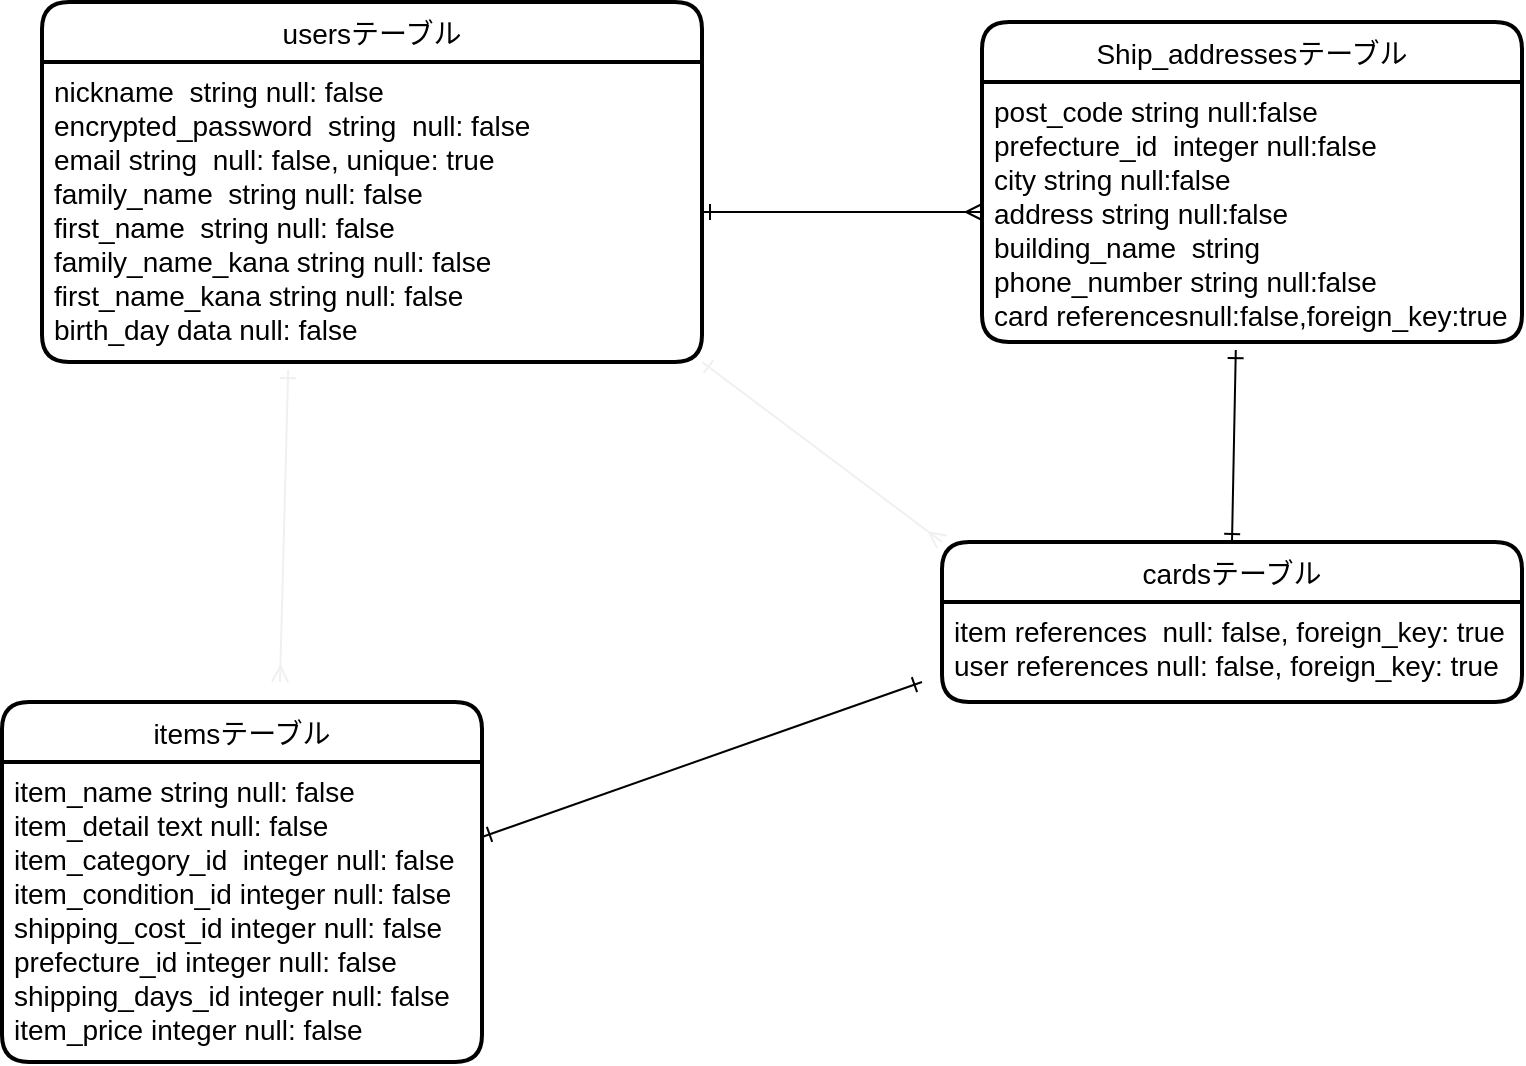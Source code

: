 <mxfile>
    <diagram id="b-1jcsqDYMidQyIbrkRD" name="ページ1">
        <mxGraphModel dx="917" dy="907" grid="1" gridSize="10" guides="1" tooltips="1" connect="1" arrows="1" fold="1" page="1" pageScale="1" pageWidth="827" pageHeight="1169" math="0" shadow="0">
            <root>
                <mxCell id="0"/>
                <mxCell id="1" parent="0"/>
                <mxCell id="85_vzhjiqKF4pWe78QdD-1" value="usersテーブル" style="swimlane;childLayout=stackLayout;horizontal=1;startSize=30;horizontalStack=0;rounded=1;fontSize=14;fontStyle=0;strokeWidth=2;resizeParent=0;resizeLast=1;shadow=0;dashed=0;align=center;" parent="1" vertex="1">
                    <mxGeometry x="30" y="100" width="330" height="180" as="geometry"/>
                </mxCell>
                <mxCell id="85_vzhjiqKF4pWe78QdD-2" value="nickname  string null: false               &#10;encrypted_password  string  null: false&#10;email string  null: false, unique: true &#10;family_name  string null: false&#10;first_name  string null: false&#10;family_name_kana string null: false            &#10;first_name_kana string null: false &#10;birth_day data null: false     " style="align=left;strokeColor=none;fillColor=none;spacingLeft=4;fontSize=14;verticalAlign=top;resizable=0;rotatable=0;part=1;" parent="85_vzhjiqKF4pWe78QdD-1" vertex="1">
                    <mxGeometry y="30" width="330" height="150" as="geometry"/>
                </mxCell>
                <mxCell id="3" style="edgeStyle=none;html=1;exitX=0.5;exitY=0;exitDx=0;exitDy=0;entryX=0.47;entryY=1.031;entryDx=0;entryDy=0;entryPerimeter=0;startArrow=ERone;startFill=0;endArrow=ERone;endFill=0;" parent="1" source="85_vzhjiqKF4pWe78QdD-5" target="85_vzhjiqKF4pWe78QdD-11" edge="1">
                    <mxGeometry relative="1" as="geometry"/>
                </mxCell>
                <mxCell id="85_vzhjiqKF4pWe78QdD-5" value="cardsテーブル" style="swimlane;childLayout=stackLayout;horizontal=1;startSize=30;horizontalStack=0;rounded=1;fontSize=14;fontStyle=0;strokeWidth=2;resizeParent=0;resizeLast=1;shadow=0;dashed=0;align=center;" parent="1" vertex="1">
                    <mxGeometry x="480" y="370" width="290" height="80" as="geometry"/>
                </mxCell>
                <mxCell id="85_vzhjiqKF4pWe78QdD-6" value="item references  null: false, foreign_key: true&#10;user references null: false, foreign_key: true" style="align=left;strokeColor=none;fillColor=none;spacingLeft=4;fontSize=14;verticalAlign=top;resizable=0;rotatable=0;part=1;" parent="85_vzhjiqKF4pWe78QdD-5" vertex="1">
                    <mxGeometry y="30" width="290" height="50" as="geometry"/>
                </mxCell>
                <mxCell id="85_vzhjiqKF4pWe78QdD-8" value="itemsテーブル" style="swimlane;childLayout=stackLayout;horizontal=1;startSize=30;horizontalStack=0;rounded=1;fontSize=14;fontStyle=0;strokeWidth=2;resizeParent=0;resizeLast=1;shadow=0;dashed=0;align=center;" parent="1" vertex="1">
                    <mxGeometry x="10" y="450" width="240" height="180" as="geometry"/>
                </mxCell>
                <mxCell id="85_vzhjiqKF4pWe78QdD-9" value="item_name string null: false     &#10;item_detail text null: false                  &#10;item_category_id  integer null: false&#10;item_condition_id integer null: false&#10;shipping_cost_id integer null: false&#10;prefecture_id integer null: false               &#10;shipping_days_id integer null: false&#10;item_price integer null: false   " style="align=left;strokeColor=none;fillColor=none;spacingLeft=4;fontSize=14;verticalAlign=top;resizable=0;rotatable=0;part=1;" parent="85_vzhjiqKF4pWe78QdD-8" vertex="1">
                    <mxGeometry y="30" width="240" height="150" as="geometry"/>
                </mxCell>
                <mxCell id="85_vzhjiqKF4pWe78QdD-10" value="Ship_addressesテーブル" style="swimlane;childLayout=stackLayout;horizontal=1;startSize=30;horizontalStack=0;rounded=1;fontSize=14;fontStyle=0;strokeWidth=2;resizeParent=0;resizeLast=1;shadow=0;dashed=0;align=center;" parent="1" vertex="1">
                    <mxGeometry x="500" y="110" width="270" height="160" as="geometry"/>
                </mxCell>
                <mxCell id="85_vzhjiqKF4pWe78QdD-11" value="post_code string null:false                  &#10;prefecture_id  integer null:false             &#10;city string null:false                  &#10;address string null:false                  &#10;building_name  string&#10;phone_number string null:false                  &#10;card referencesnull:false,foreign_key:true" style="align=left;strokeColor=none;fillColor=none;spacingLeft=4;fontSize=14;verticalAlign=top;resizable=0;rotatable=0;part=1;" parent="85_vzhjiqKF4pWe78QdD-10" vertex="1">
                    <mxGeometry y="30" width="270" height="130" as="geometry"/>
                </mxCell>
                <mxCell id="85_vzhjiqKF4pWe78QdD-14" style="edgeStyle=none;html=1;fontSize=14;strokeWidth=1;startArrow=ERone;startFill=0;endArrow=ERmany;endFill=0;" parent="1" source="85_vzhjiqKF4pWe78QdD-2" target="85_vzhjiqKF4pWe78QdD-11" edge="1">
                    <mxGeometry relative="1" as="geometry"/>
                </mxCell>
                <mxCell id="85_vzhjiqKF4pWe78QdD-15" style="edgeStyle=none;html=1;exitX=1;exitY=1;exitDx=0;exitDy=0;fontSize=14;startArrow=ERone;startFill=0;endArrow=ERmany;endFill=0;strokeColor=#f0f0f0;strokeWidth=1;entryX=0;entryY=0;entryDx=0;entryDy=0;" parent="1" source="85_vzhjiqKF4pWe78QdD-2" target="85_vzhjiqKF4pWe78QdD-5" edge="1">
                    <mxGeometry relative="1" as="geometry">
                        <mxPoint x="410" y="370" as="targetPoint"/>
                    </mxGeometry>
                </mxCell>
                <mxCell id="85_vzhjiqKF4pWe78QdD-16" style="edgeStyle=none;html=1;exitX=0.373;exitY=1.027;exitDx=0;exitDy=0;fontSize=14;startArrow=ERone;startFill=0;endArrow=ERmany;endFill=0;strokeColor=#f0f0f0;strokeWidth=1;exitPerimeter=0;" parent="1" source="85_vzhjiqKF4pWe78QdD-2" edge="1">
                    <mxGeometry relative="1" as="geometry">
                        <mxPoint x="149" y="440" as="targetPoint"/>
                    </mxGeometry>
                </mxCell>
                <mxCell id="4" style="edgeStyle=none;html=1;exitX=1;exitY=0.25;exitDx=0;exitDy=0;endArrow=ERone;endFill=0;startArrow=ERone;startFill=0;" edge="1" parent="1" source="85_vzhjiqKF4pWe78QdD-9">
                    <mxGeometry relative="1" as="geometry">
                        <mxPoint x="470" y="440" as="targetPoint"/>
                    </mxGeometry>
                </mxCell>
            </root>
        </mxGraphModel>
    </diagram>
</mxfile>